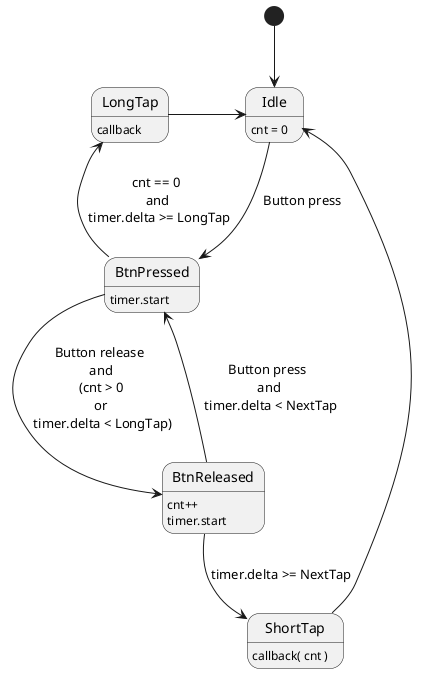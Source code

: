 @startuml

[*] --> Idle

Idle : cnt = 0
Idle --> BtnPressed : Button press

BtnPressed : timer.start
BtnPressed --> BtnReleased : Button release \n and \n (cnt > 0 \n or \n timer.delta < LongTap)
BtnPressed --> LongTap : cnt == 0 \n and \n timer.delta >= LongTap

BtnReleased : cnt++
BtnReleased : timer.start
BtnReleased --> BtnPressed : Button press \n and \n timer.delta < NextTap
BtnReleased --> ShortTap : timer.delta >= NextTap

ShortTap : callback( cnt )
ShortTap --> Idle

LongTap : callback
LongTap -> Idle

@enduml
